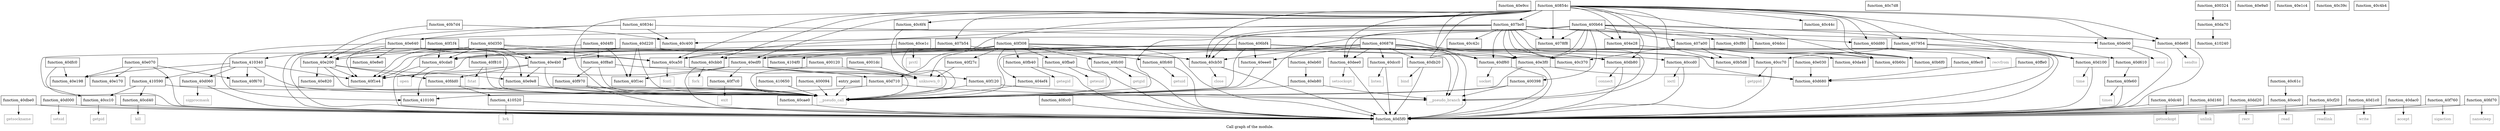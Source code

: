 digraph "Call graph of the module." {
  label="Call graph of the module.";
  node [shape=record];

  Node_function_40e9cc [label="{function_40e9cc}"];
  Node_function_40cf80 [label="{function_40cf80}"];
  Node_function_40dbe0 [label="{function_40dbe0}"];
  Node_function_40d000 [label="{function_40d000}"];
  Node_function_40d060 [label="{function_40d060}"];
  Node_function_40cae0 [label="{function_40cae0}"];
  Node_function_40cb50 [label="{function_40cb50}"];
  Node_function_40cbb0 [label="{function_40cbb0}"];
  Node_function_40cc10 [label="{function_40cc10}"];
  Node_function_40e820 [label="{function_40e820}"];
  Node_function_40cc70 [label="{function_40cc70}"];
  Node_function_40ccd0 [label="{function_40ccd0}"];
  Node_function_40dc40 [label="{function_40dc40}"];
  Node_function_40cd40 [label="{function_40cd40}"];
  Node_function_40e3f0 [label="{function_40e3f0}"];
  Node_function_40cda0 [label="{function_40cda0}"];
  Node_function_40c7d8 [label="{function_40c7d8}"];
  Node_function_40ca50 [label="{function_40ca50}"];
  Node_function_40d100 [label="{function_40d100}"];
  Node_function_40d4f0 [label="{function_40d4f0}"];
  Node_function_40d5f0 [label="{function_40d5f0}"];
  Node_function_40de60 [label="{function_40de60}"];
  Node_function_40d610 [label="{function_40d610}"];
  Node_function_40ce1c [label="{function_40ce1c}"];
  Node_function_40dcc0 [label="{function_40dcc0}"];
  Node_function_40d680 [label="{function_40d680}"];
  Node_function_40dee0 [label="{function_40dee0}"];
  Node_function_40e8e0 [label="{function_40e8e0}"];
  Node_function_40d160 [label="{function_40d160}"];
  Node_function_40dd20 [label="{function_40dd20}"];
  Node_function_40d710 [label="{function_40d710}"];
  Node_function_40e4b0 [label="{function_40e4b0}"];
  Node_function_40cec0 [label="{function_40cec0}"];
  Node_function_40da40 [label="{function_40da40}"];
  Node_function_40dd80 [label="{function_40dd80}"];
  Node_function_40cf20 [label="{function_40cf20}"];
  Node_function_40d1c0 [label="{function_40d1c0}"];
  Node_function_40df60 [label="{function_40df60}"];
  Node_function_40da70 [label="{function_40da70}"];
  Node_function_40dfc0 [label="{function_40dfc0}"];
  Node_function_40e030 [label="{function_40e030}"];
  Node_function_40dac0 [label="{function_40dac0}"];
  Node_function_40e070 [label="{function_40e070}"];
  Node_function_40e170 [label="{function_40e170}"];
  Node_function_40db20 [label="{function_40db20}"];
  Node_function_40e198 [label="{function_40e198}"];
  Node_function_40e9a0 [label="{function_40e9a0}"];
  Node_function_40e1c4 [label="{function_40e1c4}"];
  Node_function_40db80 [label="{function_40db80}"];
  Node_function_40e200 [label="{function_40e200}"];
  Node_function_40d220 [label="{function_40d220}"];
  Node_function_40f1ec [label="{function_40f1ec}"];
  Node_function_40f1f4 [label="{function_40f1f4}"];
  Node_function_40f27c [label="{function_40f27c}"];
  Node_function_40f308 [label="{function_40f308}"];
  Node_function_40edf0 [label="{function_40edf0}"];
  Node_function_40eee0 [label="{function_40eee0}"];
  Node_function_40f120 [label="{function_40f120}"];
  Node_function_40f1e4 [label="{function_40f1e4}"];
  Node_open [color="gray50", fontcolor="gray50", label="{open}"];
  Node_function_40e640 [label="{function_40e640}"];
  Node_function_40e9e8 [label="{function_40e9e8}"];
  Node_function_40eb60 [label="{function_40eb60}"];
  Node_function_40eb80 [label="{function_40eb80}"];
  Node_getgid [color="gray50", fontcolor="gray50", label="{getgid}"];
  Node_getuid [color="gray50", fontcolor="gray50", label="{getuid}"];
  Node_nanosleep [color="gray50", fontcolor="gray50", label="{nanosleep}"];
  Node_times [color="gray50", fontcolor="gray50", label="{times}"];
  Node_brk [color="gray50", fontcolor="gray50", label="{brk}"];
  Node_function_40f670 [label="{function_40f670}"];
  Node_function_40f760 [label="{function_40f760}"];
  Node_function_40f7c0 [label="{function_40f7c0}"];
  Node_function_40f810 [label="{function_40f810}"];
  Node_function_40f8a0 [label="{function_40f8a0}"];
  Node_function_40f970 [label="{function_40f970}"];
  Node_function_40fb40 [label="{function_40fb40}"];
  Node_function_40fba0 [label="{function_40fba0}"];
  Node_function_40fc00 [label="{function_40fc00}"];
  Node_function_40fc60 [label="{function_40fc60}"];
  Node_function_40fcc0 [label="{function_40fcc0}"];
  Node_function_40fd70 [label="{function_40fd70}"];
  Node_function_40fdd0 [label="{function_40fdd0}"];
  Node_function_40fe60 [label="{function_40fe60}"];
  Node_function_40fec0 [label="{function_40fec0}"];
  Node_function_40ffe0 [label="{function_40ffe0}"];
  Node_function_410100 [label="{function_410100}"];
  Node_function_410240 [label="{function_410240}"];
  Node_function_410340 [label="{function_410340}"];
  Node_function_4104f0 [label="{function_4104f0}"];
  Node_function_410520 [label="{function_410520}"];
  Node_function_410590 [label="{function_410590}"];
  Node_function_410650 [label="{function_410650}"];
  Node_unknown_0 [color="gray50", fontcolor="gray50", label="{unknown_0}"];
  Node_fcntl [color="gray50", fontcolor="gray50", label="{fcntl}"];
  Node_close [color="gray50", fontcolor="gray50", label="{close}"];
  Node_fork [color="gray50", fontcolor="gray50", label="{fork}"];
  Node_getpid [color="gray50", fontcolor="gray50", label="{getpid}"];
  Node_getppid [color="gray50", fontcolor="gray50", label="{getppid}"];
  Node_ioctl [color="gray50", fontcolor="gray50", label="{ioctl}"];
  Node_kill [color="gray50", fontcolor="gray50", label="{kill}"];
  Node_prctl [color="gray50", fontcolor="gray50", label="{prctl}"];
  Node_read [color="gray50", fontcolor="gray50", label="{read}"];
  Node_readlink [color="gray50", fontcolor="gray50", label="{readlink}"];
  Node_setsid [color="gray50", fontcolor="gray50", label="{setsid}"];
  Node_sigprocmask [color="gray50", fontcolor="gray50", label="{sigprocmask}"];
  Node_time [color="gray50", fontcolor="gray50", label="{time}"];
  Node_unlink [color="gray50", fontcolor="gray50", label="{unlink}"];
  Node_write [color="gray50", fontcolor="gray50", label="{write}"];
  Node_accept [color="gray50", fontcolor="gray50", label="{accept}"];
  Node_bind [color="gray50", fontcolor="gray50", label="{bind}"];
  Node_connect [color="gray50", fontcolor="gray50", label="{connect}"];
  Node_getsockname [color="gray50", fontcolor="gray50", label="{getsockname}"];
  Node_getsockopt [color="gray50", fontcolor="gray50", label="{getsockopt}"];
  Node_listen [color="gray50", fontcolor="gray50", label="{listen}"];
  Node_recv [color="gray50", fontcolor="gray50", label="{recv}"];
  Node_recvfrom [color="gray50", fontcolor="gray50", label="{recvfrom}"];
  Node_send [color="gray50", fontcolor="gray50", label="{send}"];
  Node_sendto [color="gray50", fontcolor="gray50", label="{sendto}"];
  Node_setsockopt [color="gray50", fontcolor="gray50", label="{setsockopt}"];
  Node_socket [color="gray50", fontcolor="gray50", label="{socket}"];
  Node_sigaction [color="gray50", fontcolor="gray50", label="{sigaction}"];
  Node_exit [color="gray50", fontcolor="gray50", label="{exit}"];
  Node_fstat [color="gray50", fontcolor="gray50", label="{fstat}"];
  Node_getegid [color="gray50", fontcolor="gray50", label="{getegid}"];
  Node_geteuid [color="gray50", fontcolor="gray50", label="{geteuid}"];
  Node_function_40de00 [label="{function_40de00}"];
  Node_function_40d350 [label="{function_40d350}"];
  Node___pseudo_call [color="gray50", fontcolor="gray50", label="{__pseudo_call}"];
  Node___pseudo_branch [color="gray50", fontcolor="gray50", label="{__pseudo_branch}"];
  Node_function_400094 [label="{function_400094}"];
  Node_function_400120 [label="{function_400120}"];
  Node_function_4001dc [label="{function_4001dc}"];
  Node_entry_point [label="{entry_point}"];
  Node_function_400324 [label="{function_400324}"];
  Node_function_400398 [label="{function_400398}"];
  Node_function_400b64 [label="{function_400b64}"];
  Node_function_404dcc [label="{function_404dcc}"];
  Node_function_404e28 [label="{function_404e28}"];
  Node_function_404ef4 [label="{function_404ef4}"];
  Node_function_406878 [label="{function_406878}"];
  Node_function_406bf4 [label="{function_406bf4}"];
  Node_function_4078f8 [label="{function_4078f8}"];
  Node_function_407954 [label="{function_407954}"];
  Node_function_407a00 [label="{function_407a00}"];
  Node_function_407b54 [label="{function_407b54}"];
  Node_function_407bc0 [label="{function_407bc0}"];
  Node_function_40834c [label="{function_40834c}"];
  Node_function_40854c [label="{function_40854c}"];
  Node_function_40b5d8 [label="{function_40b5d8}"];
  Node_function_40b60c [label="{function_40b60c}"];
  Node_function_40b6f0 [label="{function_40b6f0}"];
  Node_function_40b7d4 [label="{function_40b7d4}"];
  Node_function_40c370 [label="{function_40c370}"];
  Node_function_40c39c [label="{function_40c39c}"];
  Node_function_40c400 [label="{function_40c400}"];
  Node_function_40c42c [label="{function_40c42c}"];
  Node_function_40c44c [label="{function_40c44c}"];
  Node_function_40c4b4 [label="{function_40c4b4}"];
  Node_function_40c61c [label="{function_40c61c}"];
  Node_function_40c6f4 [label="{function_40c6f4}"];
  Node_function_40cf80 -> Node_function_40d5f0;
  Node_function_40dbe0 -> Node_function_40d5f0;
  Node_function_40dbe0 -> Node_getsockname;
  Node_function_40d000 -> Node_function_40d5f0;
  Node_function_40d000 -> Node_setsid;
  Node_function_40d060 -> Node_function_40d5f0;
  Node_function_40d060 -> Node_sigprocmask;
  Node_function_40cae0 -> Node_function_40d5f0;
  Node_function_40cb50 -> Node_function_40d5f0;
  Node_function_40cb50 -> Node_close;
  Node_function_40cbb0 -> Node_function_40d5f0;
  Node_function_40cbb0 -> Node_fork;
  Node_function_40cc10 -> Node_function_40d5f0;
  Node_function_40cc10 -> Node_getpid;
  Node_function_40cc70 -> Node_function_40d5f0;
  Node_function_40cc70 -> Node_getppid;
  Node_function_40ccd0 -> Node_function_40d5f0;
  Node_function_40ccd0 -> Node_ioctl;
  Node_function_40dc40 -> Node_function_40d5f0;
  Node_function_40dc40 -> Node_getsockopt;
  Node_function_40cd40 -> Node_function_40d5f0;
  Node_function_40cd40 -> Node_kill;
  Node_function_40e3f0 -> Node_function_40d5f0;
  Node_function_40e3f0 -> Node_function_40d680;
  Node_function_40e3f0 -> Node___pseudo_call;
  Node_function_40cda0 -> Node_function_40d5f0;
  Node_function_40cda0 -> Node_open;
  Node_function_40ca50 -> Node_unknown_0;
  Node_function_40ca50 -> Node_fcntl;
  Node_function_40d100 -> Node_function_40d5f0;
  Node_function_40d100 -> Node_time;
  Node_function_40d4f0 -> Node_function_40f1ec;
  Node_function_40d4f0 -> Node_function_40f1e4;
  Node_function_40d4f0 -> Node_function_40f8a0;
  Node_function_40de60 -> Node_function_40d5f0;
  Node_function_40de60 -> Node_sendto;
  Node_function_40d610 -> Node_function_40fe60;
  Node_function_40ce1c -> Node_function_40cda0;
  Node_function_40ce1c -> Node_prctl;
  Node_function_40ce1c -> Node___pseudo_call;
  Node_function_40dcc0 -> Node_function_40d5f0;
  Node_function_40dcc0 -> Node_listen;
  Node_function_40dee0 -> Node_function_40d5f0;
  Node_function_40dee0 -> Node_setsockopt;
  Node_function_40d160 -> Node_function_40d5f0;
  Node_function_40d160 -> Node_unlink;
  Node_function_40dd20 -> Node_function_40d5f0;
  Node_function_40dd20 -> Node_recv;
  Node_function_40d710 -> Node_function_410100;
  Node_function_40d710 -> Node___pseudo_branch;
  Node_function_40e4b0 -> Node_function_40f1e4;
  Node_function_40e4b0 -> Node_function_40e9e8;
  Node_function_40e4b0 -> Node_function_40fdd0;
  Node_function_40e4b0 -> Node___pseudo_call;
  Node_function_40cec0 -> Node_function_40d5f0;
  Node_function_40cec0 -> Node_read;
  Node_function_40dd80 -> Node_function_40d5f0;
  Node_function_40dd80 -> Node_recvfrom;
  Node_function_40cf20 -> Node_function_40d5f0;
  Node_function_40cf20 -> Node_readlink;
  Node_function_40d1c0 -> Node_function_40d5f0;
  Node_function_40d1c0 -> Node_write;
  Node_function_40df60 -> Node_function_40d5f0;
  Node_function_40df60 -> Node_socket;
  Node_function_40da70 -> Node_function_410240;
  Node_function_40dfc0 -> Node_function_40d5f0;
  Node_function_40dfc0 -> Node_function_40e198;
  Node_function_40e030 -> Node_function_40d680;
  Node_function_40dac0 -> Node_function_40d5f0;
  Node_function_40dac0 -> Node_accept;
  Node_function_40e070 -> Node_function_40d5f0;
  Node_function_40e070 -> Node_function_40e170;
  Node_function_40e070 -> Node_function_40e198;
  Node_function_40e070 -> Node_function_40f670;
  Node_function_40db20 -> Node_function_40d5f0;
  Node_function_40db20 -> Node_bind;
  Node_function_40db80 -> Node_function_40d5f0;
  Node_function_40db80 -> Node_connect;
  Node_function_40e200 -> Node_function_40e820;
  Node_function_40e200 -> Node_function_40f1e4;
  Node_function_40e200 -> Node_function_40e9e8;
  Node_function_40e200 -> Node_function_40fdd0;
  Node_function_40e200 -> Node___pseudo_call;
  Node_function_40d220 -> Node_function_40cb50;
  Node_function_40d220 -> Node_function_40d5f0;
  Node_function_40d220 -> Node_function_40e4b0;
  Node_function_40d220 -> Node_function_40f1ec;
  Node_function_40d220 -> Node_function_40f1e4;
  Node_function_40d220 -> Node___pseudo_call;
  Node_function_40f1f4 -> Node_function_40cda0;
  Node_function_40f1f4 -> Node_function_40ca50;
  Node_function_40f1f4 -> Node_function_410340;
  Node_function_40f27c -> Node_unknown_0;
  Node_function_40f308 -> Node_function_40d5f0;
  Node_function_40f308 -> Node_function_40d680;
  Node_function_40f308 -> Node_function_40f27c;
  Node_function_40f308 -> Node_function_40edf0;
  Node_function_40f308 -> Node_function_40fb40;
  Node_function_40f308 -> Node_function_40fba0;
  Node_function_40f308 -> Node_function_40fc00;
  Node_function_40f308 -> Node_function_40fc60;
  Node_function_40f308 -> Node_function_410100;
  Node_function_40f308 -> Node_function_4104f0;
  Node_function_40f308 -> Node_unknown_0;
  Node_function_40f308 -> Node___pseudo_call;
  Node_function_40edf0 -> Node_function_40f1ec;
  Node_function_40edf0 -> Node_function_40f120;
  Node_function_40edf0 -> Node_function_40f1e4;
  Node_function_40edf0 -> Node_function_40f7c0;
  Node_function_40edf0 -> Node_unknown_0;
  Node_function_40edf0 -> Node___pseudo_call;
  Node_function_40eee0 -> Node___pseudo_call;
  Node_function_40f120 -> Node___pseudo_call;
  Node_function_40f120 -> Node___pseudo_branch;
  Node_function_40e640 -> Node_function_40e8e0;
  Node_function_40e640 -> Node_function_40e4b0;
  Node_function_40e640 -> Node_function_40e200;
  Node_function_40e640 -> Node_function_40f1e4;
  Node_function_40e640 -> Node_function_40e9e8;
  Node_function_40e640 -> Node_function_410100;
  Node_function_40e640 -> Node___pseudo_call;
  Node_function_40e9e8 -> Node___pseudo_call;
  Node_function_40eb60 -> Node_function_40eb80;
  Node_function_40eb80 -> Node___pseudo_call;
  Node_function_40eb80 -> Node___pseudo_branch;
  Node_function_40f670 -> Node___pseudo_call;
  Node_function_40f760 -> Node_function_40d5f0;
  Node_function_40f760 -> Node_sigaction;
  Node_function_40f7c0 -> Node_exit;
  Node_function_40f810 -> Node_fstat;
  Node_function_40f810 -> Node___pseudo_call;
  Node_function_40f8a0 -> Node_function_40d710;
  Node_function_40f8a0 -> Node_function_40f970;
  Node_function_40f8a0 -> Node___pseudo_call;
  Node_function_40f970 -> Node_function_40d5f0;
  Node_function_40f970 -> Node___pseudo_call;
  Node_function_40fb40 -> Node_function_40d5f0;
  Node_function_40fb40 -> Node_getegid;
  Node_function_40fba0 -> Node_function_40d5f0;
  Node_function_40fba0 -> Node_geteuid;
  Node_function_40fc00 -> Node_function_40d5f0;
  Node_function_40fc00 -> Node_getgid;
  Node_function_40fc60 -> Node_function_40d5f0;
  Node_function_40fc60 -> Node_getuid;
  Node_function_40fcc0 -> Node_function_40d5f0;
  Node_function_40fd70 -> Node_function_40d5f0;
  Node_function_40fd70 -> Node_nanosleep;
  Node_function_40fdd0 -> Node_function_410520;
  Node_function_40fdd0 -> Node___pseudo_call;
  Node_function_40fe60 -> Node_function_40d5f0;
  Node_function_40fe60 -> Node_times;
  Node_function_40fec0 -> Node_function_40d680;
  Node_function_40ffe0 -> Node_function_40d680;
  Node_function_410340 -> Node_function_40d060;
  Node_function_410340 -> Node_function_40e198;
  Node_function_410340 -> Node_function_40f1e4;
  Node_function_410340 -> Node_function_40f670;
  Node_function_410340 -> Node_function_410590;
  Node_function_410340 -> Node___pseudo_call;
  Node_function_410520 -> Node_function_40d5f0;
  Node_function_410520 -> Node_brk;
  Node_function_410590 -> Node_function_40cc10;
  Node_function_410590 -> Node_function_40cd40;
  Node_function_410590 -> Node___pseudo_call;
  Node_function_410650 -> Node___pseudo_call;
  Node_function_40de00 -> Node_function_40d5f0;
  Node_function_40de00 -> Node_send;
  Node_function_40d350 -> Node_function_40cb50;
  Node_function_40d350 -> Node_function_40e3f0;
  Node_function_40d350 -> Node_function_40cda0;
  Node_function_40d350 -> Node_function_40ca50;
  Node_function_40d350 -> Node_function_40d5f0;
  Node_function_40d350 -> Node_function_40e4b0;
  Node_function_40d350 -> Node_function_40e200;
  Node_function_40d350 -> Node_function_40f1e4;
  Node_function_40d350 -> Node_function_40f810;
  Node_function_400094 -> Node___pseudo_call;
  Node_function_400120 -> Node_unknown_0;
  Node_function_400120 -> Node___pseudo_call;
  Node_function_4001dc -> Node_unknown_0;
  Node_entry_point -> Node___pseudo_call;
  Node_function_400324 -> Node_function_40da70;
  Node_function_400398 -> Node___pseudo_call;
  Node_function_400398 -> Node___pseudo_branch;
  Node_function_400b64 -> Node_function_40cb50;
  Node_function_400b64 -> Node_function_40e3f0;
  Node_function_400b64 -> Node_function_40d100;
  Node_function_400b64 -> Node_function_40de60;
  Node_function_400b64 -> Node_function_40dee0;
  Node_function_400b64 -> Node_function_40df60;
  Node_function_400b64 -> Node___pseudo_call;
  Node_function_400b64 -> Node_function_400398;
  Node_function_400b64 -> Node_function_404dcc;
  Node_function_400b64 -> Node_function_404e28;
  Node_function_400b64 -> Node_function_4078f8;
  Node_function_400b64 -> Node_function_407a00;
  Node_function_400b64 -> Node_function_40c400;
  Node_function_404e28 -> Node_function_40cc70;
  Node_function_404ef4 -> Node___pseudo_call;
  Node_function_406878 -> Node_function_40cb50;
  Node_function_406878 -> Node_function_40ca50;
  Node_function_406878 -> Node_function_40d5f0;
  Node_function_406878 -> Node_function_40dcc0;
  Node_function_406878 -> Node_function_40dee0;
  Node_function_406878 -> Node_function_40df60;
  Node_function_406878 -> Node_function_40db20;
  Node_function_406878 -> Node_function_40db80;
  Node_function_406878 -> Node_function_40eee0;
  Node_function_406878 -> Node___pseudo_call;
  Node_function_406878 -> Node___pseudo_branch;
  Node_function_406878 -> Node_function_404ef4;
  Node_function_406bf4 -> Node_function_40cbb0;
  Node_function_406bf4 -> Node_function_40ccd0;
  Node_function_406bf4 -> Node_function_40cda0;
  Node_function_406bf4 -> Node_function_40edf0;
  Node_function_406bf4 -> Node_function_40eee0;
  Node_function_406bf4 -> Node___pseudo_call;
  Node_function_406bf4 -> Node_function_40b5d8;
  Node_function_406bf4 -> Node_function_40b60c;
  Node_function_406bf4 -> Node_function_40b6f0;
  Node_function_407954 -> Node_function_40cc10;
  Node_function_407954 -> Node_function_40cc70;
  Node_function_407954 -> Node_function_40d100;
  Node_function_407954 -> Node_function_40d610;
  Node_function_407a00 -> Node_function_40da40;
  Node_function_407a00 -> Node_function_40b5d8;
  Node_function_407a00 -> Node_function_40b60c;
  Node_function_407a00 -> Node_function_40b6f0;
  Node_function_407a00 -> Node_function_40c370;
  Node_function_407b54 -> Node_function_40e4b0;
  Node_function_407b54 -> Node___pseudo_branch;
  Node_function_407bc0 -> Node_function_40cf80;
  Node_function_407bc0 -> Node_function_40cb50;
  Node_function_407bc0 -> Node_function_40e3f0;
  Node_function_407bc0 -> Node_function_40ca50;
  Node_function_407bc0 -> Node_function_40dd80;
  Node_function_407bc0 -> Node_function_40df60;
  Node_function_407bc0 -> Node_function_40db80;
  Node_function_407bc0 -> Node_function_40e640;
  Node_function_407bc0 -> Node_function_40de00;
  Node_function_407bc0 -> Node___pseudo_call;
  Node_function_407bc0 -> Node___pseudo_branch;
  Node_function_407bc0 -> Node_function_4078f8;
  Node_function_407bc0 -> Node_function_40c370;
  Node_function_407bc0 -> Node_function_40c42c;
  Node_function_40834c -> Node_function_40e200;
  Node_function_40834c -> Node_function_40e640;
  Node_function_40834c -> Node_function_40c370;
  Node_function_40834c -> Node_function_40c400;
  Node_function_40854c -> Node_function_40cb50;
  Node_function_40854c -> Node_function_40cbb0;
  Node_function_40854c -> Node_function_40e3f0;
  Node_function_40854c -> Node_function_40ca50;
  Node_function_40854c -> Node_function_40d100;
  Node_function_40854c -> Node_function_40de60;
  Node_function_40854c -> Node_function_40dee0;
  Node_function_40854c -> Node_function_40d710;
  Node_function_40854c -> Node_function_40dd80;
  Node_function_40854c -> Node_function_40df60;
  Node_function_40854c -> Node_function_40db80;
  Node_function_40854c -> Node_function_40edf0;
  Node_function_40854c -> Node_function_40de00;
  Node_function_40854c -> Node___pseudo_call;
  Node_function_40854c -> Node___pseudo_branch;
  Node_function_40854c -> Node_function_404e28;
  Node_function_40854c -> Node_function_4078f8;
  Node_function_40854c -> Node_function_407954;
  Node_function_40854c -> Node_function_407b54;
  Node_function_40854c -> Node_function_407bc0;
  Node_function_40854c -> Node_function_40b5d8;
  Node_function_40854c -> Node_function_40b60c;
  Node_function_40854c -> Node_function_40b6f0;
  Node_function_40854c -> Node_function_40c44c;
  Node_function_40854c -> Node_function_40c6f4;
  Node_function_40b7d4 -> Node_function_40e200;
  Node_function_40b7d4 -> Node_function_40c400;
  Node_function_40c61c -> Node_function_40cec0;
  Node_function_40c6f4 -> Node___pseudo_call;
}
